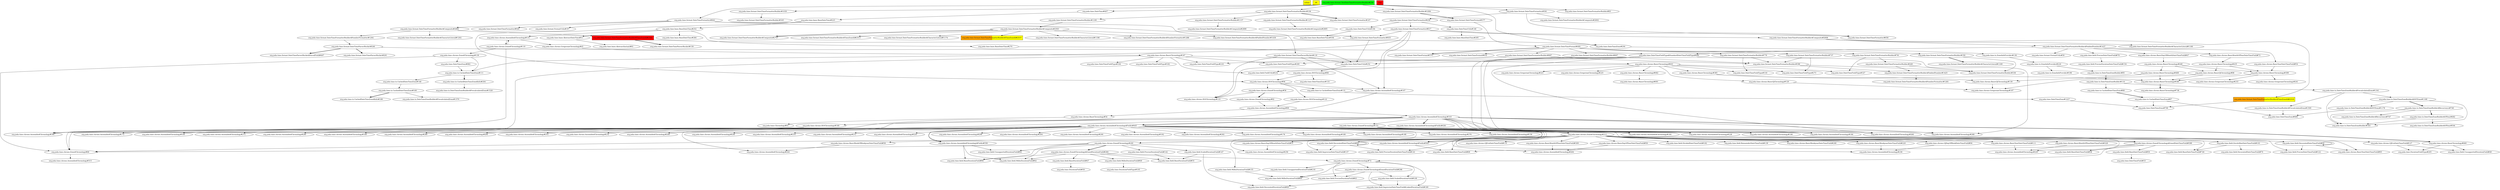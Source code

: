 digraph enhanced {
	"ochiai" [style=striped shape=box fillcolor="yellow"];
	"d4" [style=striped shape=box fillcolor="yellow"];
	"org.joda.time.format.DateTimeFormatterBuilder$TimeZoneId#2519" [style=striped shape=box fillcolor="orange:yellow"];
	"org.joda.time.format.TestDateTimeFormatterBuilder#256" [style=striped shape=box fillcolor="green"];
	"org.joda.time.format.DateTimeFormatterBuilder$TimeZoneId#2541" [style=striped shape=box fillcolor="red"];
	"real" [style=striped shape=box fillcolor="red"];
	"org.joda.time.format.DateTimeFormatterBuilder$TimeZoneId#2537" [style=striped shape=box fillcolor="orange:yellow"];
	"org.joda.time.field.MillisDurationField#49" -> "org.joda.time.DurationFieldType#105";
	"org.joda.time.chrono.ZonedChronology$ZonedDateTimeField#389" -> "org.joda.time.chrono.ZonedChronology#72";
	"org.joda.time.chrono.ZonedChronology$ZonedDurationField#284" -> "org.joda.time.chrono.ZonedChronology#72";
	"org.joda.time.field.BaseDurationField#47" -> "org.joda.time.DurationField#30";
	"org.joda.time.format.DateTimeFormat#377" -> "org.joda.time.format.DateTimeFormat#400";
	"org.joda.time.base.BaseDateTime#223" -> "org.joda.time.base.BaseDateTime#252";
	"org.joda.time.format.DateTimeFormatterBuilder$Composite#2563" -> "org.joda.time.format.DateTimeFormatterBuilder$CharacterLiteral#1198";
	"org.joda.time.format.DateTimeFormatterBuilder$Composite#2682" -> "org.joda.time.format.DateTimeFormatterBuilder$NumberFormatter#1292";
	"org.joda.time.chrono.AssembledChronology#131" -> "org.joda.time.chrono.GregorianChronology#45";
	"org.joda.time.format.DateTimeFormat#400" -> "org.joda.time.format.DateTimeFormatterBuilder#667";
	"org.joda.time.format.DateTimeFormatterBuilder$Composite#2563" -> "org.joda.time.format.DateTimeFormatterBuilder$NumberFormatter#1288";
	"org.joda.time.format.DateTimeFormatterBuilder#687" -> "org.joda.time.DateTimeFieldType#218";
	"org.joda.time.chrono.BasicChronology#167" -> "org.joda.time.DateTimeFieldType#218";
	"org.joda.time.chrono.ZonedChronology$ZonedDurationField#284" -> "org.joda.time.field.BaseDurationField#47";
	"org.joda.time.chrono.ZonedChronology#200" -> "org.joda.time.chrono.ZonedChronology$ZonedDurationField#284" [style=bold];
	"org.joda.time.format.DateTimeFormatterBuilder$Composite#2608" -> "org.joda.time.format.DateTimeFormatterBuilder$CharacterLiteral#1180";
	"org.joda.time.chrono.ZonedChronology#119" -> "org.joda.time.chrono.AssembledChronology#308";
	"org.joda.time.chrono.BasicChronology#167" -> "org.joda.time.chrono.AssembledChronology#308";
	"org.joda.time.chrono.ISOChronology#169" -> "org.joda.time.chrono.AssembledChronology#308";
	"org.joda.time.chrono.ZonedChronology#139" -> "org.joda.time.chrono.ZonedChronology#86";
	"org.joda.time.chrono.AssembledChronology#107" -> "org.joda.time.chrono.ZonedChronology#86";
	"org.joda.time.chrono.ZonedChronology#200" -> "org.joda.time.chrono.ZonedChronology#86";
	"org.joda.time.chrono.ZonedChronology#212" -> "org.joda.time.chrono.ZonedChronology#86";
	"org.joda.time.chrono.ISOChronology#169" -> "org.joda.time.chrono.ZonedChronology#86";
	"org.joda.time.format.DateTimeFormatterBuilder#667" -> "org.joda.time.DateTimeFieldType#200";
	"org.joda.time.chrono.BasicChronology#167" -> "org.joda.time.DateTimeFieldType#200";
	"org.joda.time.chrono.ZonedChronology#56" -> "org.joda.time.chrono.ZonedChronology#82" [style=bold];
	"org.joda.time.format.DateTimeFormat#400" -> "org.joda.time.format.DateTimeFormatterBuilder#791";
	"org.joda.time.format.DateTimeFormatterBuilder#791" -> "org.joda.time.DateTimeFieldType#327";
	"org.joda.time.chrono.BasicChronology#603" -> "org.joda.time.DateTimeFieldType#327";
	"org.joda.time.base.AbstractDateTime#51" -> "org.joda.time.base.AbstractInstant#61";
	"org.joda.time.format.DateTimeFormatterBuilder$PaddedNumber#1437" -> "org.joda.time.DateTimeFieldType$StandardDateTimeFieldType#480";
	"org.joda.time.format.DateTimeParserBucket#246" -> "org.joda.time.DateTimeFieldType$StandardDateTimeFieldType#480";
	"org.joda.time.field.ScaledDurationField#147" -> "org.joda.time.field.BaseDurationField#55";
	"org.joda.time.field.PreciseDurationField#142" -> "org.joda.time.field.BaseDurationField#55";
	"org.joda.time.chrono.ZonedChronology$ZonedDurationField#284" -> "org.joda.time.field.BaseDurationField#55";
	"org.joda.time.chrono.ZonedChronology#212" -> "org.joda.time.chrono.BasicDayOfMonthDateTimeField#51";
	"org.joda.time.format.TestDateTimeFormatterBuilder#256" -> "org.joda.time.format.DateTimeFormatter#842";
	"org.joda.time.chrono.ISOChronology#86" -> "org.joda.time.DateTimeZone#133";
	"org.joda.time.format.DateTimeFormatterBuilder$PaddedNumber#1437" -> "org.joda.time.chrono.BasicDayOfMonthDateTimeField#47";
	"org.joda.time.chrono.ISOChronology#96" -> "org.joda.time.chrono.ISOChronology#122";
	"org.joda.time.format.DateTimeFormat#400" -> "org.joda.time.format.DateTimeFormatterBuilder#687";
	"org.joda.time.format.DateTimeFormatterBuilder$TimeZoneId#2541" -> "org.joda.time.format.DateTimeParserBucket#159" [style=bold];
	"org.joda.time.tz.DateTimeZoneBuilder$PrecalculatedZone#1341" -> "org.joda.time.tz.DateTimeZoneBuilder#183";
	"org.joda.time.tz.DateTimeZoneBuilder$DSTZone#1166" -> "org.joda.time.tz.DateTimeZoneBuilder#183";
	"org.joda.time.tz.DateTimeZoneBuilder$Recurrence#740" -> "org.joda.time.tz.DateTimeZoneBuilder#183";
	"org.joda.time.tz.DateTimeZoneBuilder$OfYear#482" -> "org.joda.time.tz.DateTimeZoneBuilder#183";
	"org.joda.time.chrono.BaseChronology#660" -> "org.joda.time.DurationFieldType#205";
	"org.joda.time.chrono.GJEraDateTimeField#127" -> "org.joda.time.DurationFieldType#205";
	"org.joda.time.format.DateTimeFormatter#458" -> "org.joda.time.format.DateTimeFormatter#617";
	"org.joda.time.chrono.ZonedChronology#212" -> "org.joda.time.field.ZeroIsMaxDateTimeField#101";
	"org.joda.time.chrono.BasicMonthOfYearDateTimeField#72" -> "org.joda.time.chrono.BasicChronology#435";
	"org.joda.time.chrono.BaseChronology#660" -> "org.joda.time.field.UnsupportedDurationField#49";
	"org.joda.time.chrono.GJEraDateTimeField#127" -> "org.joda.time.field.UnsupportedDurationField#49";
	"org.joda.time.format.DateTimeFormatterBuilder#791" -> "org.joda.time.format.DateTimeFormatterBuilder#448";
	"org.joda.time.format.TestDateTimeFormatterBuilder#256" -> "org.joda.time.format.DateTimeFormatterBuilder#1030";
	"org.joda.time.format.DateTimeFormatter#842" -> "org.joda.time.format.DateTimeFormatterBuilder$Composite#2682";
	"org.joda.time.chrono.BasicChronology#603" -> "org.joda.time.field.FieldUtils#232";
	"org.joda.time.chrono.BasicChronology#167" -> "org.joda.time.field.FieldUtils#232";
	"org.joda.time.chrono.AssembledChronology$Fields#445" -> "org.joda.time.chrono.AssembledChronology#192";
	"org.joda.time.field.DecoratedDateTimeField#90" -> "org.joda.time.chrono.BasicYearDateTimeField#95";
	"org.joda.time.chrono.ZonedChronology#212" -> "org.joda.time.chrono.BasicYearDateTimeField#95";
	"org.joda.time.tz.ZoneInfoProvider#136" -> "org.joda.time.tz.ZoneInfoProvider#224";
	"org.joda.time.format.DateTimeFormatterBuilder#1100" -> "org.joda.time.format.DateTimeFormatterBuilder$Composite#2563";
	"org.joda.time.chrono.AssembledChronology$Fields#558" -> "org.joda.time.field.BaseDurationField#66";
	"org.joda.time.chrono.ZonedChronology#200" -> "org.joda.time.field.BaseDurationField#66";
	"org.joda.time.chrono.ZonedChronology$ZonedDurationField#284" -> "org.joda.time.field.BaseDurationField#66";
	"org.joda.time.chrono.AssembledChronology#319" -> "org.joda.time.chrono.AssembledChronology#196";
	"org.joda.time.DateTimeFieldType$StandardDateTimeFieldType#480" -> "org.joda.time.chrono.AssembledChronology#196";
	"org.joda.time.chrono.AssembledChronology$Fields#445" -> "org.joda.time.chrono.AssembledChronology#196";
	"org.joda.time.chrono.ZonedChronology#212" -> "org.joda.time.chrono.BasicWeekyearDateTimeField#220";
	"org.joda.time.format.DateTimeFormatter#617" -> "org.joda.time.chrono.ISOChronology#133";
	"org.joda.time.format.DateTimeParserBucket#119" -> "org.joda.time.chrono.ISOChronology#133";
	"org.joda.time.chrono.ZonedChronology#56" -> "org.joda.time.chrono.ISOChronology#133";
	"org.joda.time.chrono.ZonedChronology#212" -> "org.joda.time.chrono.GJDayOfWeekDateTimeField#94";
	"org.joda.time.format.DateTimeFormatterBuilder#396" -> "org.joda.time.format.DateTimeFormatterBuilder#336";
	"org.joda.time.format.DateTimeFormatterBuilder#359" -> "org.joda.time.format.DateTimeFormatterBuilder#336";
	"org.joda.time.format.DateTimeFormatterBuilder#448" -> "org.joda.time.format.DateTimeFormatterBuilder#336";
	"org.joda.time.DateTime#407" -> "org.joda.time.base.BaseDateTime#223";
	"org.joda.time.chrono.BaseChronology#54" -> "org.joda.time.Chronology#63";
	"org.joda.time.format.DateTimeFormatterBuilder$TimeZoneId#2519" -> "org.joda.time.DateTimeZone#706";
	"org.joda.time.DateTimeZone#1227" -> "org.joda.time.DateTimeZone#706";
	"org.joda.time.tz.CachedDateTimeZone#87" -> "org.joda.time.DateTimeZone#706";
	"org.joda.time.format.DateTimeFormatterBuilder$PaddedNumber#1425" -> "org.joda.time.format.DateTimeFormatterBuilder$NumberFormatter#1281";
	"org.joda.time.format.DateTimeParserBucket#246" -> "org.joda.time.format.DateTimeParserBucket#261" [style=bold];
	"org.joda.time.chrono.ZonedChronology#200" -> "org.joda.time.field.ScaledDurationField#147";
	"org.joda.time.chrono.ZonedChronology#212" -> "org.joda.time.chrono.BasicYearDateTimeField#111";
	"org.joda.time.format.DateTimeFormatterBuilder#104" -> "org.joda.time.format.DateTimeFormatterBuilder#1137";
	"org.joda.time.format.DateTimeFormatterBuilder#1127" -> "org.joda.time.format.DateTimeFormatterBuilder$Composite#2695";
	"org.joda.time.chrono.ISOChronology#96" -> "org.joda.time.chrono.ZonedChronology#56";
	"org.joda.time.chrono.BasicChronology#682" -> "org.joda.time.chrono.BasicChronology#691";
	"org.joda.time.format.DateTimeFormatterBuilder#1030" -> "org.joda.time.format.DateTimeFormatterBuilder#345";
	"org.joda.time.format.TestDateTimeFormatterBuilder#256" -> "org.joda.time.format.DateTimeFormatterBuilder#104";
	"org.joda.time.chrono.ISOChronology#122" -> "org.joda.time.chrono.AssembledChronology#99";
	"org.joda.time.chrono.ZonedChronology#82" -> "org.joda.time.chrono.AssembledChronology#99";
	"org.joda.time.field.ZeroIsMaxDateTimeField#101" -> "org.joda.time.field.DecoratedDateTimeField#70";
	"org.joda.time.format.TestDateTimeFormatterBuilder#256" -> "org.joda.time.format.DateTimeFormatterBuilder#1094";
	"org.joda.time.chrono.AssembledChronology$Fields#445" -> "org.joda.time.chrono.AssembledChronology#292";
	"org.joda.time.chrono.AssembledChronology#319" -> "org.joda.time.chrono.AssembledChronology#172";
	"org.joda.time.chrono.AssembledChronology$Fields#445" -> "org.joda.time.chrono.AssembledChronology#172";
	"org.joda.time.tz.CachedDateTimeZone#87" -> "org.joda.time.DateTimeZone#689";
	"org.joda.time.tz.DateTimeZoneBuilder$DSTZone#1176" -> "org.joda.time.DateTimeZone#689";
	"org.joda.time.tz.DateTimeZoneBuilder$PrecalculatedZone#1500" -> "org.joda.time.DateTimeZone#689";
	"org.joda.time.tz.ZoneInfoProvider#224" -> "org.joda.time.tz.DateTimeZoneBuilder#95";
	"org.joda.time.format.TestDateTimeFormatterBuilder#256" -> "org.joda.time.DateTimeZone#204";
	"org.joda.time.format.DateTimeFormatterBuilder$TimeZoneId#2541" -> "org.joda.time.DateTimeZone#204";
	"org.joda.time.tz.DateTimeZoneBuilder$OfYear#482" -> "org.joda.time.tz.DateTimeZoneBuilder$OfYear#504";
	"org.joda.time.format.TestDateTimeFormatterBuilder#256" -> "org.joda.time.DateTime#407";
	"org.joda.time.chrono.AssembledChronology$Fields#445" -> "org.joda.time.chrono.AssembledChronology#176";
	"org.joda.time.chrono.ZonedChronology#212" -> "org.joda.time.chrono.GJEraDateTimeField#127";
	"org.joda.time.chrono.BasicChronology#435" -> "org.joda.time.chrono.BasicGJChronology#88";
	"org.joda.time.chrono.BasicChronology#448" -> "org.joda.time.chrono.BasicGJChronology#88";
	"org.joda.time.chrono.BasicChronology#603" -> "org.joda.time.chrono.BasicChronology#682";
	"org.joda.time.chrono.ZonedChronology$ZonedDateTimeField#389" -> "org.joda.time.field.BaseDateTimeField#58";
	"org.joda.time.format.DateTimeFormat#400" -> "org.joda.time.format.DateTimeFormat#574" [style=bold];
	"org.joda.time.chrono.BasicDayOfMonthDateTimeField#47" -> "org.joda.time.chrono.BasicChronology#448";
	"org.joda.time.field.DecoratedDateTimeField#86" -> "org.joda.time.field.DecoratedDateTimeField#86";
	"org.joda.time.chrono.ZonedChronology#212" -> "org.joda.time.field.DecoratedDateTimeField#86";
	"org.joda.time.format.DateTimeFormat#400" -> "org.joda.time.format.DateTimeFormatterBuilder#359";
	"org.joda.time.chrono.ZonedChronology$ZonedDateTimeField#389" -> "org.joda.time.field.BaseDateTimeField#50";
	"org.joda.time.format.DateTimeFormatterBuilder$PaddedNumber#1437" -> "org.joda.time.format.FormatUtils#50";
	"org.joda.time.field.DecoratedDateTimeField#90" -> "org.joda.time.field.DecoratedDateTimeField#90";
	"org.joda.time.chrono.ZonedChronology#212" -> "org.joda.time.field.DecoratedDateTimeField#90";
	"org.joda.time.chrono.AssembledChronology$Fields#445" -> "org.joda.time.chrono.AssembledChronology#180";
	"org.joda.time.tz.DateTimeZoneBuilder#110" -> "org.joda.time.tz.DateTimeZoneBuilder$PrecalculatedZone#1341";
	"org.joda.time.field.DecoratedDateTimeField#86" -> "org.joda.time.field.ImpreciseDateTimeField#137";
	"org.joda.time.chrono.ZonedChronology#212" -> "org.joda.time.field.ImpreciseDateTimeField#137";
	"org.joda.time.chrono.ZonedChronology#212" -> "org.joda.time.chrono.GJEraDateTimeField#131";
	"org.joda.time.chrono.ZonedChronology#212" -> "org.joda.time.chrono.BasicMonthOfYearDateTimeField#328";
	"org.joda.time.chrono.AssembledChronology$Fields#445" -> "org.joda.time.chrono.AssembledChronology#188";
	"org.joda.time.chrono.AssembledChronology#319" -> "org.joda.time.chrono.AssembledChronology#184";
	"org.joda.time.DateTimeFieldType$StandardDateTimeFieldType#480" -> "org.joda.time.chrono.AssembledChronology#184";
	"org.joda.time.chrono.AssembledChronology$Fields#445" -> "org.joda.time.chrono.AssembledChronology#184";
	"org.joda.time.chrono.BasicGJChronology#88" -> "org.joda.time.chrono.GregorianChronology#197";
	"org.joda.time.chrono.BasicGJChronology#120" -> "org.joda.time.chrono.GregorianChronology#197";
	"org.joda.time.chrono.BasicGJChronology#139" -> "org.joda.time.chrono.GregorianChronology#197";
	"org.joda.time.tz.CachedDateTimeZone#131" -> "org.joda.time.DateTimeZone#1227";
	"org.joda.time.format.DateTimeFormatterBuilder#396" -> "org.joda.time.format.DateTimeFormatterBuilder$PaddedNumber#1425";
	"org.joda.time.format.DateTimeFormatterBuilder#448" -> "org.joda.time.format.DateTimeFormatterBuilder$PaddedNumber#1425";
	"org.joda.time.chrono.ZonedChronology$ZonedDateTimeField#389" -> "org.joda.time.field.BaseDateTimeField#69";
	"org.joda.time.chrono.AssembledChronology$Fields#562" -> "org.joda.time.field.BaseDateTimeField#69";
	"org.joda.time.chrono.ZonedChronology#212" -> "org.joda.time.field.BaseDateTimeField#69";
	"org.joda.time.tz.CachedDateTimeZone#160" -> "org.joda.time.tz.CachedDateTimeZone$Info#188" [style=bold];
	"org.joda.time.format.DateTimeFormatterBuilder$Composite#2682" -> "org.joda.time.format.DateTimeFormatterBuilder$CharacterLiteral#1202";
	"org.joda.time.chrono.AssembledChronology#319" -> "org.joda.time.chrono.BaseChronology#660" [style=bold];
	"org.joda.time.field.MillisDurationField#155" -> "org.joda.time.field.MillisDurationField#80";
	"org.joda.time.chrono.ZonedChronology#72" -> "org.joda.time.field.MillisDurationField#80";
	"org.joda.time.chrono.ZonedChronology$ZonedDurationField#298" -> "org.joda.time.field.MillisDurationField#80";
	"org.joda.time.chrono.BasicChronology#603" -> "org.joda.time.DateTimeFieldType#318";
	"org.joda.time.format.DateTimeFormatterBuilder#779" -> "org.joda.time.DateTimeFieldType#318";
	"org.joda.time.chrono.AssembledChronology$Fields#445" -> "org.joda.time.chrono.AssembledChronology#276";
	"org.joda.time.chrono.AssembledChronology$Fields#445" -> "org.joda.time.chrono.AssembledChronology#156";
	"org.joda.time.format.DateTimeFormatter#581" -> "org.joda.time.format.DateTimeFormatter#656";
	"org.joda.time.format.DateTimeFormatter#617" -> "org.joda.time.format.DateTimeFormatter#656";
	"org.joda.time.chrono.AssembledChronology$Fields#445" -> "org.joda.time.chrono.AssembledChronology#272";
	"org.joda.time.DateTimeUtils#164" -> "org.joda.time.base.BaseDateTime#304";
	"org.joda.time.field.PreciseDateTimeField#79" -> "org.joda.time.field.PreciseDurationDateTimeField#154";
	"org.joda.time.format.DateTimeFormatterBuilder$Composite#2608" -> "org.joda.time.format.DateTimeFormatterBuilder$PaddedNumber#1437";
	"org.joda.time.chrono.BasicChronology#448" -> "org.joda.time.chrono.BasicChronology#468";
	"org.joda.time.format.DateTimeFormatterBuilder$PaddedNumber#1437" -> "org.joda.time.chrono.BasicYearDateTimeField#54";
	"org.joda.time.chrono.AssembledChronology#319" -> "org.joda.time.chrono.AssembledChronology#160";
	"org.joda.time.chrono.AssembledChronology$Fields#445" -> "org.joda.time.chrono.AssembledChronology#160";
	"org.joda.time.field.BaseDateTimeField#50" -> "org.joda.time.DateTimeField#33";
	"org.joda.time.chrono.ZonedChronology#212" -> "org.joda.time.chrono.BasicMonthOfYearDateTimeField#309";
	"org.joda.time.chrono.AssembledChronology$Fields#445" -> "org.joda.time.chrono.AssembledChronology#280";
	"org.joda.time.chrono.AssembledChronology$Fields#445" -> "org.joda.time.chrono.AssembledChronology#168";
	"org.joda.time.format.DateTimeFormatterBuilder$Composite#2563" -> "org.joda.time.format.DateTimeFormatterBuilder$PaddedNumber#1430";
	"org.joda.time.chrono.ZonedChronology#72" -> "org.joda.time.chrono.ZonedChronology$ZonedDurationField#298";
	"org.joda.time.chrono.AssembledChronology$Fields#445" -> "org.joda.time.chrono.AssembledChronology#288";
	"org.joda.time.chrono.AssembledChronology#319" -> "org.joda.time.chrono.AssembledChronology#164";
	"org.joda.time.chrono.AssembledChronology$Fields#445" -> "org.joda.time.chrono.AssembledChronology#164";
	"org.joda.time.chrono.AssembledChronology#319" -> "org.joda.time.chrono.ISOChronology#169";
	"org.joda.time.chrono.AssembledChronology$Fields#445" -> "org.joda.time.chrono.AssembledChronology#284";
	"org.joda.time.chrono.AssembledChronology$Fields#558" -> "org.joda.time.field.MillisDurationField#62";
	"org.joda.time.chrono.ZonedChronology#200" -> "org.joda.time.field.MillisDurationField#62";
	"org.joda.time.chrono.ZonedChronology$ZonedDurationField#284" -> "org.joda.time.field.MillisDurationField#62";
	"org.joda.time.tz.DateTimeZoneBuilder$PrecalculatedZone#1341" -> "org.joda.time.tz.DateTimeZoneBuilder$DSTZone#1166";
	"org.joda.time.tz.CachedDateTimeZone#68" -> "org.joda.time.tz.CachedDateTimeZone#87" [style=bold];
	"org.joda.time.base.BaseDateTime#252" -> "org.joda.time.base.AbstractDateTime#51";
	"org.joda.time.chrono.AssembledChronology$Fields#445" -> "org.joda.time.chrono.AssembledChronology#256";
	"org.joda.time.chrono.BasicDayOfMonthDateTimeField#51" -> "org.joda.time.chrono.AssembledChronology#256";
	"org.joda.time.chrono.ZonedChronology#119" -> "org.joda.time.chrono.AssembledChronology#131";
	"org.joda.time.base.BaseDateTime#252" -> "org.joda.time.chrono.AssembledChronology#131";
	"org.joda.time.field.DecoratedDateTimeField#86" -> "org.joda.time.field.PreciseDurationDateTimeField#141";
	"org.joda.time.chrono.ZonedChronology#212" -> "org.joda.time.field.PreciseDurationDateTimeField#141";
	"org.joda.time.chrono.AssembledChronology$Fields#445" -> "org.joda.time.chrono.AssembledChronology#252";
	"org.joda.time.format.DateTimeFormatterBuilder$Composite#2563" -> "org.joda.time.format.DateTimeFormatterBuilder$TimeZoneId#2537";
	"org.joda.time.chrono.ZonedChronology#139" -> "org.joda.time.DateTimeZone#882";
	"org.joda.time.chrono.BasicGJChronology#88" -> "org.joda.time.chrono.BasicChronology#360";
	"org.joda.time.chrono.BasicChronology#385" -> "org.joda.time.chrono.BasicChronology#360";
	"org.joda.time.chrono.BasicChronology#468" -> "org.joda.time.chrono.BasicChronology#360";
	"org.joda.time.chrono.BasicChronology#399" -> "org.joda.time.chrono.BasicChronology#360";
	"org.joda.time.chrono.AssembledChronology#131" -> "org.joda.time.chrono.ZonedChronology#119";
	"org.joda.time.chrono.ZonedChronology#212" -> "org.joda.time.field.DividedDateTimeField#182";
	"org.joda.time.format.DateTimeFormatterBuilder$Composite#2563" -> "org.joda.time.format.DateTimeFormatterBuilder$Composite#2707" [style=bold];
	"org.joda.time.format.DateTimeFormatterBuilder$Composite#2682" -> "org.joda.time.format.DateTimeFormatterBuilder$TimeZoneId#2541";
	"org.joda.time.format.DateTimeFormatterBuilder#687" -> "org.joda.time.format.DateTimeFormatterBuilder#396";
	"org.joda.time.format.DateTimeFormatterBuilder#737" -> "org.joda.time.format.DateTimeFormatterBuilder#396";
	"org.joda.time.format.DateTimeFormatterBuilder#667" -> "org.joda.time.format.DateTimeFormatterBuilder#396";
	"org.joda.time.format.DateTimeFormatterBuilder#779" -> "org.joda.time.format.DateTimeFormatterBuilder#396";
	"org.joda.time.tz.DateTimeZoneBuilder#95" -> "org.joda.time.tz.DateTimeZoneBuilder#110" [style=bold];
	"org.joda.time.format.DateTimeFormatterBuilder#1094" -> "org.joda.time.format.DateTimeFormat#377" [style=bold];
	"org.joda.time.chrono.BasicChronology#167" -> "org.joda.time.DateTimeFieldType#164";
	"org.joda.time.chrono.ZonedChronology#212" -> "org.joda.time.chrono.BasicWeekOfWeekyearDateTimeField#58";
	"org.joda.time.chrono.AssembledChronology#319" -> "org.joda.time.chrono.AssembledChronology#260";
	"org.joda.time.DateTimeFieldType$StandardDateTimeFieldType#480" -> "org.joda.time.chrono.AssembledChronology#260";
	"org.joda.time.chrono.AssembledChronology$Fields#445" -> "org.joda.time.chrono.AssembledChronology#260";
	"org.joda.time.field.ZeroIsMaxDateTimeField#101" -> "org.joda.time.field.BaseDateTimeField#726";
	"org.joda.time.chrono.ZonedChronology#212" -> "org.joda.time.field.BaseDateTimeField#726";
	"org.joda.time.chrono.AssembledChronology#319" -> "org.joda.time.chrono.AssembledChronology#268";
	"org.joda.time.DateTimeFieldType$StandardDateTimeFieldType#480" -> "org.joda.time.chrono.AssembledChronology#268";
	"org.joda.time.chrono.AssembledChronology$Fields#445" -> "org.joda.time.chrono.AssembledChronology#268";
	"org.joda.time.chrono.AssembledChronology$Fields#445" -> "org.joda.time.chrono.AssembledChronology#264";
	"org.joda.time.chrono.BasicMonthOfYearDateTimeField#309" -> "org.joda.time.chrono.AssembledChronology#264";
	"org.joda.time.chrono.BasicDayOfYearDateTimeField#56" -> "org.joda.time.chrono.AssembledChronology#264";
	"org.joda.time.chrono.ZonedChronology#139" -> "org.joda.time.tz.CachedDateTimeZone#111";
	"org.joda.time.format.DateTimeFormatter#617" -> "org.joda.time.tz.CachedDateTimeZone#111";
	"org.joda.time.DateTimeZone#882" -> "org.joda.time.tz.CachedDateTimeZone#111";
	"org.joda.time.tz.DateTimeZoneBuilder#110" -> "org.joda.time.tz.CachedDateTimeZone#68";
	"org.joda.time.chrono.BasicWeekyearDateTimeField#220" -> "org.joda.time.chrono.AssembledChronology#236";
	"org.joda.time.chrono.AssembledChronology$Fields#445" -> "org.joda.time.chrono.AssembledChronology#236";
	"org.joda.time.chrono.GJDayOfWeekDateTimeField#94" -> "org.joda.time.chrono.AssembledChronology#236";
	"org.joda.time.chrono.ZonedChronology#153" -> "org.joda.time.chrono.ZonedChronology#200";
	"org.joda.time.chrono.ZonedChronology#212" -> "org.joda.time.chrono.ZonedChronology#200";
	"org.joda.time.tz.ZoneInfoProvider#224" -> "org.joda.time.tz.ZoneInfoProvider#196";
	"org.joda.time.chrono.ZonedChronology$ZonedDurationField#284" -> "org.joda.time.field.MillisDurationField#49";
	"org.joda.time.chrono.BasicYearDateTimeField#54" -> "org.joda.time.chrono.BasicChronology#399";
	"org.joda.time.chrono.BasicChronology#435" -> "org.joda.time.chrono.BasicChronology#399";
	"org.joda.time.chrono.BasicChronology#448" -> "org.joda.time.chrono.BasicChronology#399";
	"org.joda.time.tz.CachedDateTimeZone#160" -> "org.joda.time.tz.DateTimeZoneBuilder$PrecalculatedZone#1570";
	"org.joda.time.format.DateTimeFormatterBuilder$Composite#2608" -> "org.joda.time.format.DateTimeFormatterBuilder$TimeZoneId#2519";
	"org.joda.time.format.DateTimeParserBucket#246" -> "org.joda.time.format.DateTimeParserBucket$SavedField#467" [style=bold];
	"org.joda.time.chrono.AssembledChronology$Fields#445" -> "org.joda.time.chrono.AssembledChronology#232";
	"org.joda.time.chrono.ISOChronology#86" -> "org.joda.time.chrono.ISOChronology#96";
	"org.joda.time.base.BaseDateTime#223" -> "org.joda.time.chrono.ISOChronology#96";
	"org.joda.time.format.DateTimeFormatter#581" -> "org.joda.time.format.DateTimeFormatter#458";
	"org.joda.time.format.DateTimeFormatterBuilder$PaddedNumber#1437" -> "org.joda.time.field.PreciseDateTimeField#79";
	"org.joda.time.format.DateTimeFormatterBuilder$Composite#2563" -> "org.joda.time.format.DateTimeFormatterBuilder$TimeZoneId#2513";
	"org.joda.time.format.DateTimeFormatter#617" -> "org.joda.time.format.DateTimeFormatterBuilder$Composite#2608";
	"org.joda.time.chrono.BasicChronology#603" -> "org.joda.time.chrono.BasicChronology#385";
	"org.joda.time.chrono.ZonedChronology#200" -> "org.joda.time.field.PreciseDurationField#142";
	"org.joda.time.DateTimeUtils#252" -> "org.joda.time.chrono.ISOChronology#86";
	"org.joda.time.chrono.AssembledChronology$Fields#445" -> "org.joda.time.chrono.AssembledChronology#248";
	"org.joda.time.chrono.ZonedChronology#212" -> "org.joda.time.chrono.ZonedChronology$ZonedDateTimeField#389" [style=bold];
	"org.joda.time.format.DateTimeFormat#400" -> "org.joda.time.format.DateTimeFormatterBuilder#737";
	"org.joda.time.format.DateTimeFormatter#581" -> "org.joda.time.format.DateTimeFormatterBuilder$Composite#2602";
	"org.joda.time.chrono.BasicChronology#167" -> "org.joda.time.DateTimeFieldType#182";
	"org.joda.time.chrono.ZonedChronology#153" -> "org.joda.time.chrono.ZonedChronology#212" [style=bold];
	"org.joda.time.format.TestDateTimeFormatterBuilder#256" -> "org.joda.time.format.DateTimeFormatter#581";
	"org.joda.time.format.DateTimeFormatterBuilder#104" -> "org.joda.time.format.DateTimeFormatter#107" [style=bold];
	"org.joda.time.format.DateTimeFormatterBuilder$PaddedNumber#1437" -> "org.joda.time.chrono.BasicMonthOfYearDateTimeField#72";
	"org.joda.time.chrono.BasicWeekOfWeekyearDateTimeField#58" -> "org.joda.time.chrono.AssembledChronology#244";
	"org.joda.time.chrono.AssembledChronology$Fields#445" -> "org.joda.time.chrono.AssembledChronology#244";
	"org.joda.time.chrono.AssembledChronology$Fields#445" -> "org.joda.time.chrono.AssembledChronology#240";
	"org.joda.time.chrono.ISOChronology#96" -> "org.joda.time.tz.CachedDateTimeZone#131";
	"org.joda.time.chrono.BasicChronology#399" -> "org.joda.time.chrono.GregorianChronology#233";
	"org.joda.time.chrono.ZonedChronology#212" -> "org.joda.time.field.RemainderDateTimeField#139";
	"org.joda.time.chrono.AssembledChronology$Fields#445" -> "org.joda.time.chrono.AssembledChronology#216";
	"org.joda.time.tz.CachedDateTimeZone#111" -> "org.joda.time.tz.CachedDateTimeZone$Info#204" [style=bold];
	"org.joda.time.DateTimeUtils#146" -> "org.joda.time.base.BaseDateTime#295";
	"org.joda.time.format.DateTimeFormatterBuilder#1137" -> "org.joda.time.format.DateTimeFormatterBuilder$Composite#2699";
	"org.joda.time.chrono.ZonedChronology#72" -> "org.joda.time.field.ImpreciseDateTimeField$LinkedDurationField#160";
	"org.joda.time.field.ScaledDurationField#109" -> "org.joda.time.field.ImpreciseDateTimeField$LinkedDurationField#160";
	"org.joda.time.chrono.ZonedChronology$ZonedDurationField#298" -> "org.joda.time.field.ImpreciseDateTimeField$LinkedDurationField#160";
	"org.joda.time.format.DateTimeFormatterBuilder#104" -> "org.joda.time.format.DateTimeFormatterBuilder#1127";
	"org.joda.time.chrono.BasicChronology#360" -> "org.joda.time.chrono.BasicChronology#738" [style=bold];
	"org.joda.time.chrono.AssembledChronology$Fields#445" -> "org.joda.time.chrono.AssembledChronology#212";
	"org.joda.time.chrono.AssembledChronology#99" -> "org.joda.time.chrono.BaseChronology#54";
	"org.joda.time.tz.DateTimeZoneBuilder$DSTZone#1166" -> "org.joda.time.tz.DateTimeZoneBuilder$Recurrence#740" [style=bold];
	"org.joda.time.chrono.ZonedChronology#212" -> "org.joda.time.chrono.BasicWeekyearDateTimeField#208";
	"org.joda.time.chrono.BasicChronology#399" -> "org.joda.time.chrono.GregorianChronology#241";
	"org.joda.time.chrono.BasicChronology#603" -> "org.joda.time.chrono.GregorianChronology#221";
	"org.joda.time.tz.CachedDateTimeZone#111" -> "org.joda.time.tz.CachedDateTimeZone#148";
	"org.joda.time.chrono.BasicChronology#603" -> "org.joda.time.chrono.BasicGJChronology#120";
	"org.joda.time.chrono.BasicChronology#603" -> "org.joda.time.chrono.GregorianChronology#225";
	"org.joda.time.chrono.AssembledChronology#319" -> "org.joda.time.chrono.AssembledChronology#228";
	"org.joda.time.DateTimeFieldType$StandardDateTimeFieldType#480" -> "org.joda.time.chrono.AssembledChronology#228";
	"org.joda.time.chrono.AssembledChronology$Fields#445" -> "org.joda.time.chrono.AssembledChronology#228";
	"org.joda.time.format.DateTimeFormatter#617" -> "org.joda.time.chrono.AssembledChronology#107";
	"org.joda.time.format.DateTimeParserBucket#119" -> "org.joda.time.chrono.AssembledChronology#107";
	"org.joda.time.chrono.ISOChronology#96" -> "org.joda.time.chrono.AssembledChronology#107";
	"org.joda.time.format.DateTimeFormatterBuilder$NumberFormatter#1292" -> "org.joda.time.format.DateTimeParserBucket#246";
	"org.joda.time.format.DateTimeFormatter#458" -> "org.joda.time.DateTimeUtils#164";
	"org.joda.time.base.BaseDateTime#252" -> "org.joda.time.base.BaseDateTime#284";
	"org.joda.time.chrono.AssembledChronology#319" -> "org.joda.time.chrono.ZonedChronology#153";
	"org.joda.time.chrono.GregorianChronology#45" -> "org.joda.time.chrono.BasicChronology#167";
	"org.joda.time.tz.DateTimeZoneBuilder$Recurrence#740" -> "org.joda.time.tz.DateTimeZoneBuilder$OfYear#482" [style=bold];
	"org.joda.time.tz.DateTimeZoneBuilder$PrecalculatedZone#1341" -> "org.joda.time.tz.DateTimeZoneBuilder$PrecalculatedZone#1500";
	"org.joda.time.chrono.ZonedChronology#72" -> "org.joda.time.field.UnsupportedDurationField#218";
	"org.joda.time.chrono.BasicChronology#167" -> "org.joda.time.chrono.BasicChronology#603";
	"org.joda.time.DateTimeZone#204" -> "org.joda.time.tz.ZoneInfoProvider#136";
	"org.joda.time.chrono.ZonedChronology#212" -> "org.joda.time.chrono.BasicDayOfYearDateTimeField#56";
	"org.joda.time.chrono.AssembledChronology$Fields#445" -> "org.joda.time.chrono.AssembledChronology#224";
	"org.joda.time.format.DateTimeFormatter#842" -> "org.joda.time.format.DateTimeFormatter#920";
	"org.joda.time.chrono.AssembledChronology$Fields#445" -> "org.joda.time.chrono.AssembledChronology#220";
	"org.joda.time.chrono.BasicYearDateTimeField#111" -> "org.joda.time.chrono.AssembledChronology#220";
	"org.joda.time.chrono.BasicMonthOfYearDateTimeField#328" -> "org.joda.time.chrono.AssembledChronology#220";
	"org.joda.time.chrono.AssembledChronology#99" -> "org.joda.time.chrono.AssembledChronology#319";
	"org.joda.time.chrono.ZonedChronology#200" -> "org.joda.time.field.MillisDurationField#155";
	"org.joda.time.chrono.ZonedChronology#86" -> "org.joda.time.chrono.AssembledChronology#315";
	"org.joda.time.DateTimeFieldType$StandardDateTimeFieldType#480" -> "org.joda.time.DateTimeUtils#252";
	"org.joda.time.format.DateTimeParserBucket#119" -> "org.joda.time.DateTimeUtils#252";
	"org.joda.time.format.DateTimeFormatter#935" -> "org.joda.time.DateTimeUtils#252";
	"org.joda.time.base.BaseDateTime#270" -> "org.joda.time.DateTimeUtils#252";
	"org.joda.time.chrono.BasicChronology#603" -> "org.joda.time.DateTimeFieldType#273";
	"org.joda.time.format.DateTimeFormatterBuilder#737" -> "org.joda.time.DateTimeFieldType#273";
	"org.joda.time.base.BaseDateTime#252" -> "org.joda.time.base.BaseDateTime#270";
	"org.joda.time.format.DateTimeFormatterBuilder$Composite#2563" -> "org.joda.time.format.DateTimeFormatterBuilder$CharacterLiteral#1174";
	"org.joda.time.format.DateTimeFormatter#842" -> "org.joda.time.format.FormatUtils#357";
	"org.joda.time.chrono.AssembledChronology$Fields#558" -> "org.joda.time.field.UnsupportedDurationField#92";
	"org.joda.time.chrono.ZonedChronology#200" -> "org.joda.time.field.UnsupportedDurationField#92";
	"org.joda.time.chrono.AssembledChronology#319" -> "org.joda.time.chrono.AssembledChronology$Fields#436" [style=bold];
	"org.joda.time.format.DateTimeFormatterBuilder#359" -> "org.joda.time.format.DateTimeFormatterBuilder$CharacterLiteral#1169" [style=bold];
	"org.joda.time.field.DecoratedDateTimeField#90" -> "org.joda.time.field.PreciseDateTimeField#122";
	"org.joda.time.chrono.ZonedChronology#212" -> "org.joda.time.field.PreciseDateTimeField#122";
	"org.joda.time.chrono.AssembledChronology$Fields#445" -> "org.joda.time.chrono.AssembledChronology$Fields#558" [style=bold];
	"org.joda.time.format.DateTimeFormatter#842" -> "org.joda.time.format.DateTimeParserBucket#119";
	"org.joda.time.format.DateTimeFormatter#617" -> "org.joda.time.format.DateTimeFormatter#935";
	"org.joda.time.format.DateTimeFormatter#842" -> "org.joda.time.format.DateTimeFormatter#935";
	"org.joda.time.tz.CachedDateTimeZone#148" -> "org.joda.time.tz.CachedDateTimeZone#160";
	"org.joda.time.chrono.BasicChronology#385" -> "org.joda.time.chrono.BasicGJChronology#139";
	"org.joda.time.chrono.BasicChronology#468" -> "org.joda.time.chrono.BasicGJChronology#139";
	"org.joda.time.tz.DateTimeZoneBuilder$Recurrence#740" -> "org.joda.time.tz.DateTimeZoneBuilder$Recurrence#747";
	"org.joda.time.format.DateTimeFormatter#458" -> "org.joda.time.DateTimeUtils#146";
	"org.joda.time.chrono.ZonedChronology#119" -> "org.joda.time.chrono.ZonedChronology#139";
	"org.joda.time.chrono.AssembledChronology$Fields#445" -> "org.joda.time.chrono.AssembledChronology#208";
	"org.joda.time.tz.CachedDateTimeZone$Info#204" -> "org.joda.time.tz.DateTimeZoneBuilder$PrecalculatedZone#1528";
	"org.joda.time.format.TestDateTimeFormatterBuilder#256" -> "org.joda.time.format.DateTimeFormatterBuilder#83";
	"org.joda.time.tz.DateTimeZoneBuilder$DSTZone#1166" -> "org.joda.time.tz.DateTimeZoneBuilder$DSTZone#1176";
	"org.joda.time.chrono.AssembledChronology$Fields#445" -> "org.joda.time.chrono.AssembledChronology#204";
	"org.joda.time.chrono.ZonedChronology#72" -> "org.joda.time.field.ScaledDurationField#109";
	"org.joda.time.chrono.ZonedChronology$ZonedDurationField#298" -> "org.joda.time.field.ScaledDurationField#109";
	"org.joda.time.format.DateTimeFormatterBuilder#104" -> "org.joda.time.format.DateTimeFormatterBuilder#1100";
	"org.joda.time.chrono.AssembledChronology$Fields#445" -> "org.joda.time.chrono.AssembledChronology$Fields#562" [style=bold];
	"org.joda.time.format.DateTimeFormat#400" -> "org.joda.time.format.DateTimeFormatterBuilder#779";
	"org.joda.time.format.DateTimeFormat#400" -> "org.joda.time.format.DateTimeFormat#632";
	"org.joda.time.chrono.AssembledChronology#319" -> "org.joda.time.chrono.AssembledChronology$Fields#445" [style=bold];
	"org.joda.time.chrono.AssembledChronology$Fields#445" -> "org.joda.time.chrono.AssembledChronology#200";
	"org.joda.time.field.ScaledDurationField#147" -> "org.joda.time.field.DecoratedDurationField#69";
	"org.joda.time.field.ScaledDurationField#109" -> "org.joda.time.field.DecoratedDurationField#69";
	"org.joda.time.chrono.ZonedChronology#72" -> "org.joda.time.field.PreciseDurationField#63";
	"org.joda.time.chrono.ZonedChronology$ZonedDurationField#298" -> "org.joda.time.field.PreciseDurationField#63";
}
